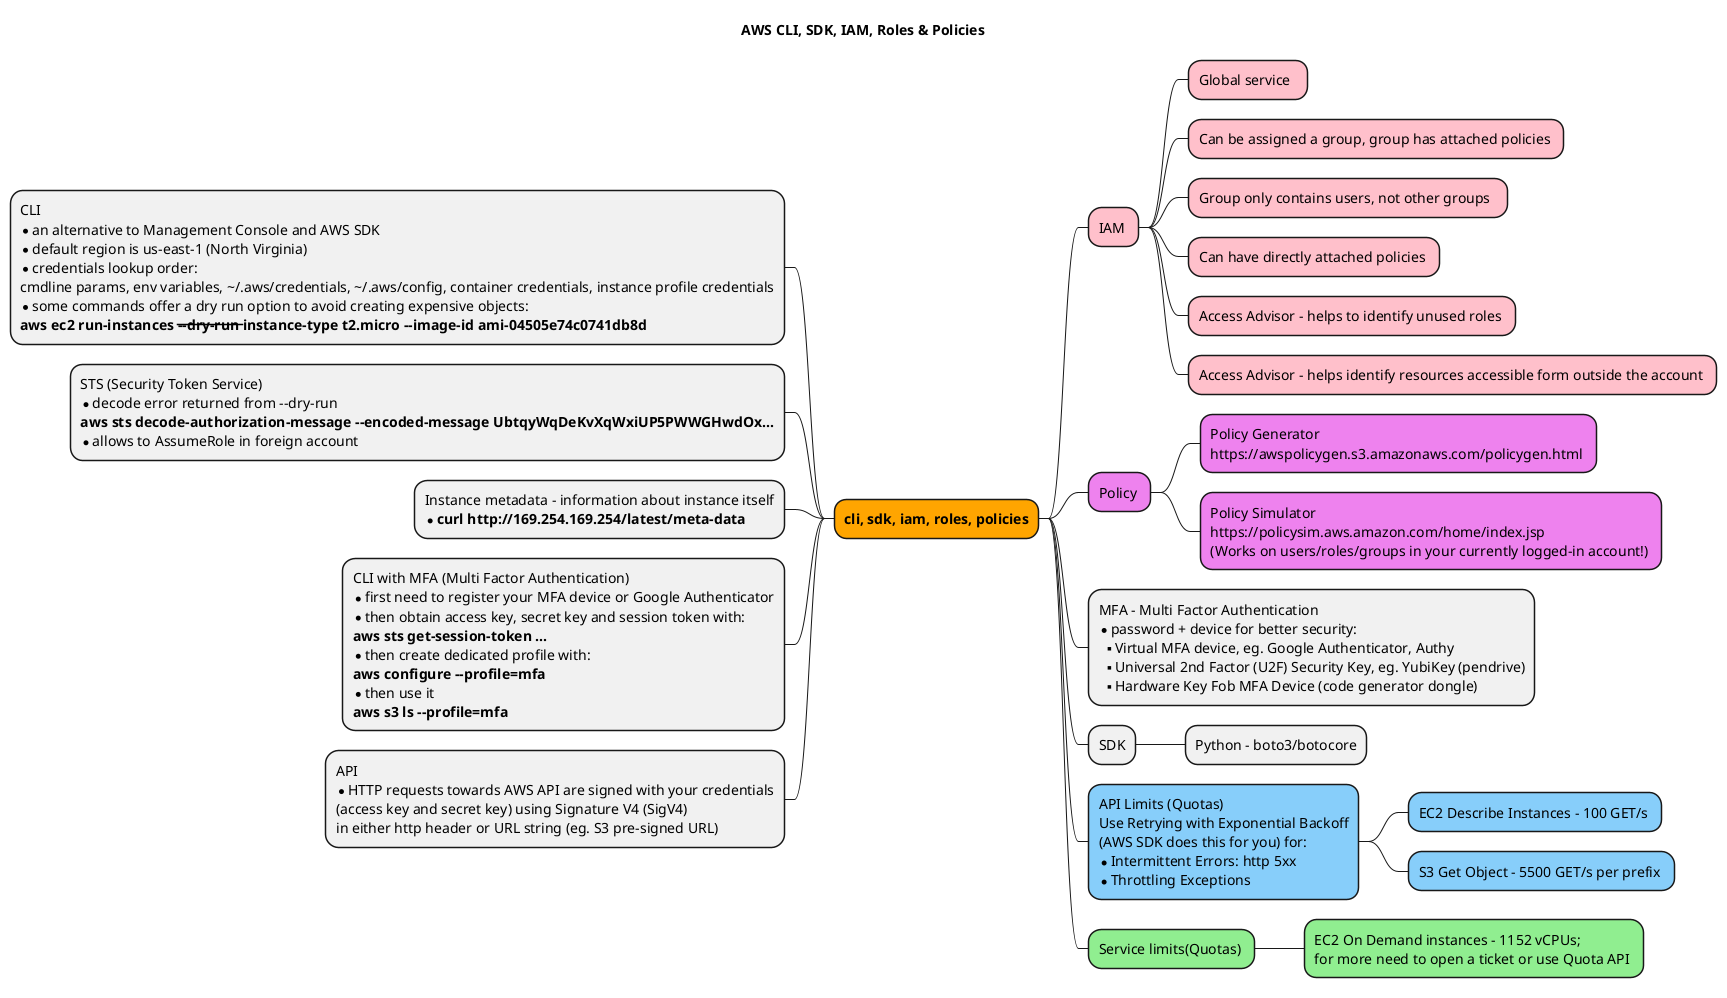 @startmindmap mindmap

title AWS CLI, SDK, IAM, Roles & Policies

<style>
mindmapDiagram {
  .iam {
    BackgroundColor Pink
  }
  .policy {
    BackgroundColor Violet
  }
  .orange {
    BackgroundColor orange
  }
  .api_limits {
    BackgroundColor LightSkyBlue
  }
  .svc_limits {
    BackgroundColor LightGreen
  }
}
</style>


*[#Orange] <b>cli, sdk, iam, roles, policies
 * IAM <<iam>>
  * Global service  <<iam>>
  * Can be assigned a group, group has attached policies <<iam>>
  * Group only contains users, not other groups  <<iam>>
  * Can have directly attached policies <<iam>>
  * Access Advisor - helps to identify unused roles <<iam>>
  * Access Advisor - helps identify resources accessible form outside the account <<iam>>
 * Policy <<policy>>
  * Policy Generator\nhttps://awspolicygen.s3.amazonaws.com/policygen.html <<policy>>
  * Policy Simulator\nhttps://policysim.aws.amazon.com/home/index.jsp\n(Works on users/roles/groups in your currently logged-in account!) <<policy>>
 * MFA - Multi Factor Authentication\n*password + device for better security:\n**Virtual MFA device, eg. Google Authenticator, Authy\n**Universal 2nd Factor (U2F) Security Key, eg. YubiKey (pendrive)\n**Hardware Key Fob MFA Device (code generator dongle)
 * SDK
  * Python - boto3/botocore
 * API Limits (Quotas)\nUse Retrying with Exponential Backoff\n(AWS SDK does this for you) for:\n*Intermittent Errors: http 5xx\n*Throttling Exceptions <<api_limits>>
  * EC2 Describe Instances - 100 GET/s <<api_limits>>
  * S3 Get Object - 5500 GET/s per prefix <<api_limits>>
 *  Service limits(Quotas) <<svc_limits>>
  * EC2 On Demand instances - 1152 vCPUs;\nfor more need to open a ticket or use Quota API <<svc_limits>>
left side
 * CLI\n*an alternative to Management Console and AWS SDK\n*default region is us-east-1 (North Virginia)\n*credentials lookup order: \ncmdline params, env variables, \~/.aws/credentials, \~/.aws/config, container credentials, instance profile credentials\n*some commands offer a dry run option to avoid creating expensive objects:\n<b>aws ec2 run-instances ----dry-run --instance-type t2.micro --image-id ami-04505e74c0741db8d
 * STS (Security Token Service)\n*decode error returned from --dry-run\n<b>aws sts decode-authorization-message --encoded-message UbtqyWqDeKvXqWxiUP5PWWGHwdOx...\n*allows to AssumeRole in foreign account
 * Instance metadata - information about instance itself\n*<b>curl http://169.254.169.254/latest/meta-data
 * CLI with MFA (Multi Factor Authentication)\n*first need to register your MFA device or Google Authenticator\n*then obtain access key, secret key and session token with:\n<b>aws sts get-session-token ...\n*then create dedicated profile with:\n<b>aws configure --profile=mfa\n*then use it\n<b>aws s3 ls --profile=mfa
 * API\n*HTTP requests towards AWS API are signed with your credentials\n(access key and secret key) using Signature V4 (SigV4)\nin either http header or URL string (eg. S3 pre-signed URL)
@endmindmap
